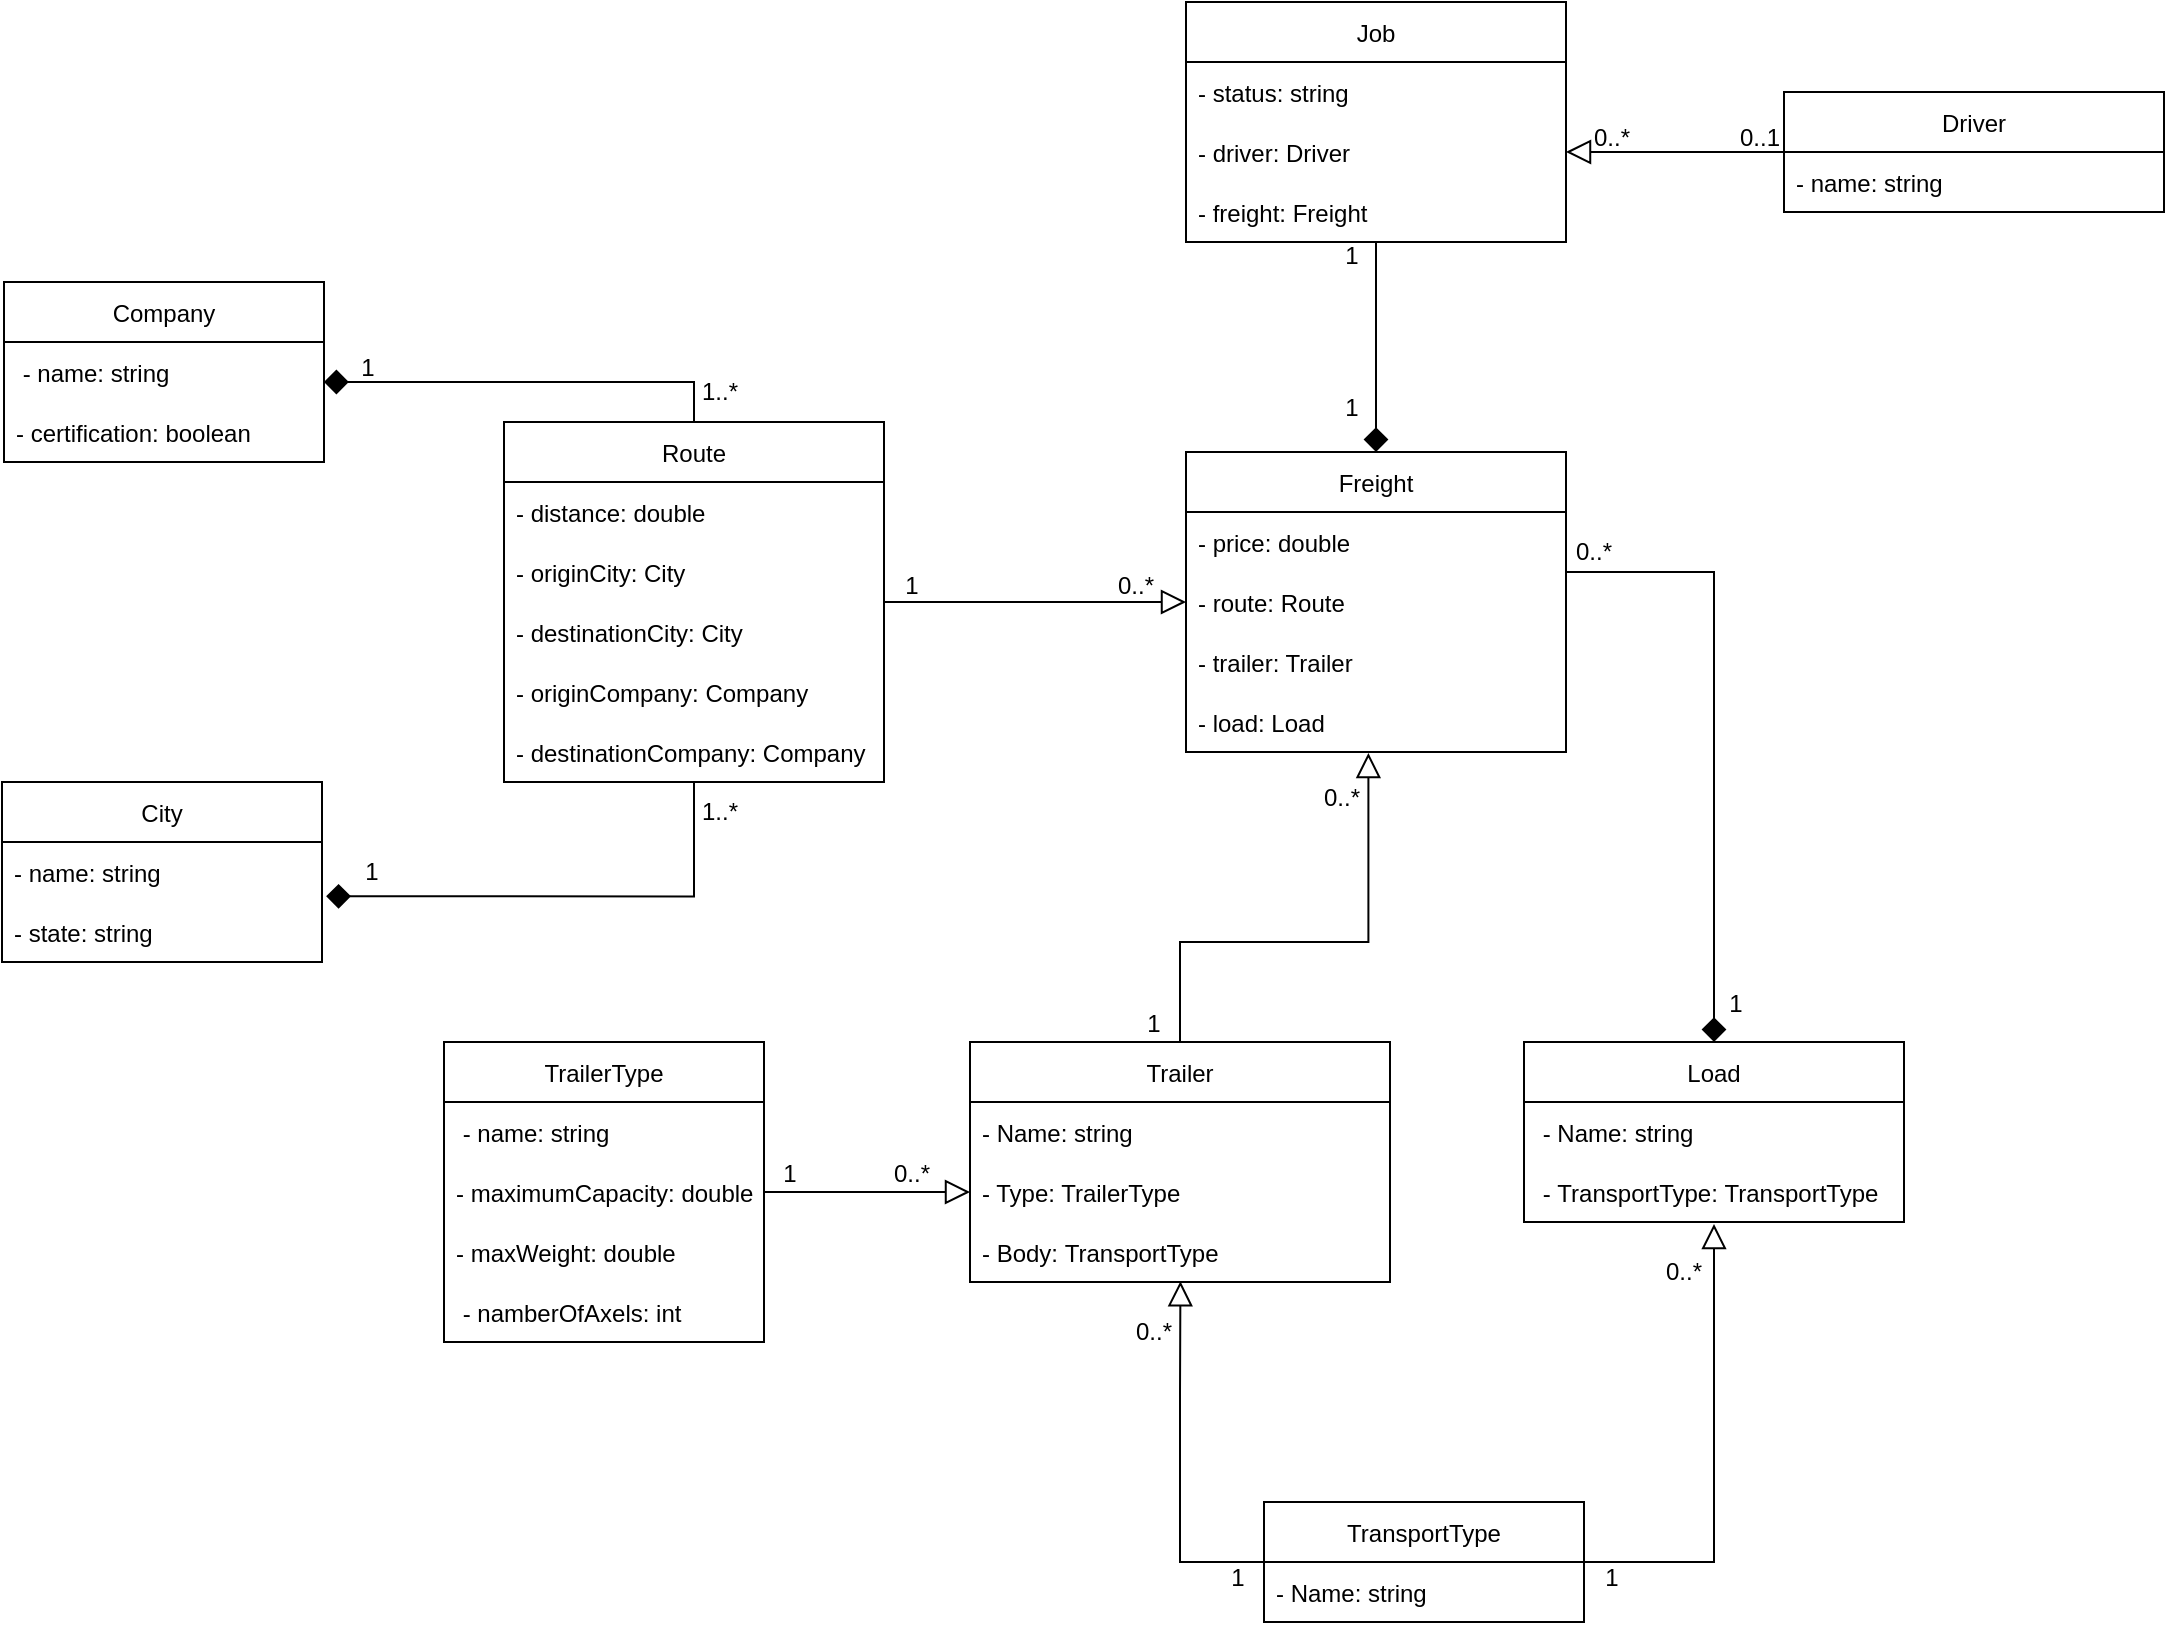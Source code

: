 <mxfile version="20.2.7" type="github">
  <diagram id="M3pcUj_e8ZGcJJ1h0OU3" name="Página-1">
    <mxGraphModel dx="1085" dy="1749" grid="1" gridSize="10" guides="1" tooltips="1" connect="1" arrows="1" fold="1" page="1" pageScale="1" pageWidth="827" pageHeight="1169" math="0" shadow="0">
      <root>
        <mxCell id="0" />
        <mxCell id="1" parent="0" />
        <mxCell id="HdKlytza_GGiQgGaJUvl-8" style="edgeStyle=orthogonalEdgeStyle;rounded=0;orthogonalLoop=1;jettySize=auto;html=1;entryX=0.48;entryY=1.016;entryDx=0;entryDy=0;entryPerimeter=0;endArrow=block;endFill=0;endSize=10;strokeWidth=1;" edge="1" parent="1" source="F2yfCua-x1HgIKLivBN5-2" target="HdKlytza_GGiQgGaJUvl-18">
          <mxGeometry relative="1" as="geometry">
            <Array as="points">
              <mxPoint x="698" y="130" />
              <mxPoint x="792" y="130" />
            </Array>
          </mxGeometry>
        </mxCell>
        <mxCell id="F2yfCua-x1HgIKLivBN5-2" value="Trailer" style="swimlane;fontStyle=0;childLayout=stackLayout;horizontal=1;startSize=30;horizontalStack=0;resizeParent=1;resizeParentMax=0;resizeLast=0;collapsible=1;marginBottom=0;" parent="1" vertex="1">
          <mxGeometry x="593" y="180" width="210" height="120" as="geometry" />
        </mxCell>
        <mxCell id="F2yfCua-x1HgIKLivBN5-3" value="- Name: string" style="text;strokeColor=none;fillColor=none;align=left;verticalAlign=middle;spacingLeft=4;spacingRight=4;overflow=hidden;points=[[0,0.5],[1,0.5]];portConstraint=eastwest;rotatable=0;" parent="F2yfCua-x1HgIKLivBN5-2" vertex="1">
          <mxGeometry y="30" width="210" height="30" as="geometry" />
        </mxCell>
        <mxCell id="F2yfCua-x1HgIKLivBN5-46" value="- Type: TrailerType" style="text;strokeColor=none;fillColor=none;align=left;verticalAlign=middle;spacingLeft=4;spacingRight=4;overflow=hidden;points=[[0,0.5],[1,0.5]];portConstraint=eastwest;rotatable=0;" parent="F2yfCua-x1HgIKLivBN5-2" vertex="1">
          <mxGeometry y="60" width="210" height="30" as="geometry" />
        </mxCell>
        <mxCell id="F2yfCua-x1HgIKLivBN5-12" value="- Body: TransportType" style="text;strokeColor=none;fillColor=none;align=left;verticalAlign=middle;spacingLeft=4;spacingRight=4;overflow=hidden;points=[[0,0.5],[1,0.5]];portConstraint=eastwest;rotatable=0;" parent="F2yfCua-x1HgIKLivBN5-2" vertex="1">
          <mxGeometry y="90" width="210" height="30" as="geometry" />
        </mxCell>
        <mxCell id="F2yfCua-x1HgIKLivBN5-6" value="Company" style="swimlane;fontStyle=0;childLayout=stackLayout;horizontal=1;startSize=30;horizontalStack=0;resizeParent=1;resizeParentMax=0;resizeLast=0;collapsible=1;marginBottom=0;" parent="1" vertex="1">
          <mxGeometry x="110" y="-200" width="160" height="90" as="geometry" />
        </mxCell>
        <mxCell id="F2yfCua-x1HgIKLivBN5-7" value=" - name: string" style="text;strokeColor=none;fillColor=none;align=left;verticalAlign=middle;spacingLeft=4;spacingRight=4;overflow=hidden;points=[[0,0.5],[1,0.5]];portConstraint=eastwest;rotatable=0;" parent="F2yfCua-x1HgIKLivBN5-6" vertex="1">
          <mxGeometry y="30" width="160" height="30" as="geometry" />
        </mxCell>
        <mxCell id="F2yfCua-x1HgIKLivBN5-8" value="- certification: boolean" style="text;strokeColor=none;fillColor=none;align=left;verticalAlign=middle;spacingLeft=4;spacingRight=4;overflow=hidden;points=[[0,0.5],[1,0.5]];portConstraint=eastwest;rotatable=0;" parent="F2yfCua-x1HgIKLivBN5-6" vertex="1">
          <mxGeometry y="60" width="160" height="30" as="geometry" />
        </mxCell>
        <mxCell id="F2yfCua-x1HgIKLivBN5-24" value="Load" style="swimlane;fontStyle=0;childLayout=stackLayout;horizontal=1;startSize=30;horizontalStack=0;resizeParent=1;resizeParentMax=0;resizeLast=0;collapsible=1;marginBottom=0;" parent="1" vertex="1">
          <mxGeometry x="870" y="180" width="190" height="90" as="geometry" />
        </mxCell>
        <mxCell id="F2yfCua-x1HgIKLivBN5-72" value=" - Name: string" style="text;strokeColor=none;fillColor=none;align=left;verticalAlign=middle;spacingLeft=4;spacingRight=4;overflow=hidden;points=[[0,0.5],[1,0.5]];portConstraint=eastwest;rotatable=0;" parent="F2yfCua-x1HgIKLivBN5-24" vertex="1">
          <mxGeometry y="30" width="190" height="30" as="geometry" />
        </mxCell>
        <mxCell id="F2yfCua-x1HgIKLivBN5-25" value=" - TransportType: TransportType" style="text;strokeColor=none;fillColor=none;align=left;verticalAlign=middle;spacingLeft=4;spacingRight=4;overflow=hidden;points=[[0,0.5],[1,0.5]];portConstraint=eastwest;rotatable=0;" parent="F2yfCua-x1HgIKLivBN5-24" vertex="1">
          <mxGeometry y="60" width="190" height="30" as="geometry" />
        </mxCell>
        <mxCell id="F2yfCua-x1HgIKLivBN5-28" value="TrailerType" style="swimlane;fontStyle=0;childLayout=stackLayout;horizontal=1;startSize=30;horizontalStack=0;resizeParent=1;resizeParentMax=0;resizeLast=0;collapsible=1;marginBottom=0;" parent="1" vertex="1">
          <mxGeometry x="330" y="180" width="160" height="150" as="geometry" />
        </mxCell>
        <mxCell id="F2yfCua-x1HgIKLivBN5-29" value=" - name: string" style="text;strokeColor=none;fillColor=none;align=left;verticalAlign=middle;spacingLeft=4;spacingRight=4;overflow=hidden;points=[[0,0.5],[1,0.5]];portConstraint=eastwest;rotatable=0;" parent="F2yfCua-x1HgIKLivBN5-28" vertex="1">
          <mxGeometry y="30" width="160" height="30" as="geometry" />
        </mxCell>
        <mxCell id="F2yfCua-x1HgIKLivBN5-30" value="- maximumCapacity: double" style="text;strokeColor=none;fillColor=none;align=left;verticalAlign=middle;spacingLeft=4;spacingRight=4;overflow=hidden;points=[[0,0.5],[1,0.5]];portConstraint=eastwest;rotatable=0;" parent="F2yfCua-x1HgIKLivBN5-28" vertex="1">
          <mxGeometry y="60" width="160" height="30" as="geometry" />
        </mxCell>
        <mxCell id="F2yfCua-x1HgIKLivBN5-32" value="- maxWeight: double" style="text;strokeColor=none;fillColor=none;align=left;verticalAlign=middle;spacingLeft=4;spacingRight=4;overflow=hidden;points=[[0,0.5],[1,0.5]];portConstraint=eastwest;rotatable=0;" parent="F2yfCua-x1HgIKLivBN5-28" vertex="1">
          <mxGeometry y="90" width="160" height="30" as="geometry" />
        </mxCell>
        <mxCell id="F2yfCua-x1HgIKLivBN5-31" value=" - namberOfAxels: int" style="text;strokeColor=none;fillColor=none;align=left;verticalAlign=middle;spacingLeft=4;spacingRight=4;overflow=hidden;points=[[0,0.5],[1,0.5]];portConstraint=eastwest;rotatable=0;" parent="F2yfCua-x1HgIKLivBN5-28" vertex="1">
          <mxGeometry y="120" width="160" height="30" as="geometry" />
        </mxCell>
        <mxCell id="F2yfCua-x1HgIKLivBN5-34" value="City" style="swimlane;fontStyle=0;childLayout=stackLayout;horizontal=1;startSize=30;horizontalStack=0;resizeParent=1;resizeParentMax=0;resizeLast=0;collapsible=1;marginBottom=0;" parent="1" vertex="1">
          <mxGeometry x="109" y="50" width="160" height="90" as="geometry" />
        </mxCell>
        <mxCell id="F2yfCua-x1HgIKLivBN5-35" value="- name: string" style="text;strokeColor=none;fillColor=none;align=left;verticalAlign=middle;spacingLeft=4;spacingRight=4;overflow=hidden;points=[[0,0.5],[1,0.5]];portConstraint=eastwest;rotatable=0;" parent="F2yfCua-x1HgIKLivBN5-34" vertex="1">
          <mxGeometry y="30" width="160" height="30" as="geometry" />
        </mxCell>
        <mxCell id="F2yfCua-x1HgIKLivBN5-38" value="- state: string" style="text;strokeColor=none;fillColor=none;align=left;verticalAlign=middle;spacingLeft=4;spacingRight=4;overflow=hidden;points=[[0,0.5],[1,0.5]];portConstraint=eastwest;rotatable=0;" parent="F2yfCua-x1HgIKLivBN5-34" vertex="1">
          <mxGeometry y="60" width="160" height="30" as="geometry" />
        </mxCell>
        <mxCell id="HdKlytza_GGiQgGaJUvl-7" style="edgeStyle=orthogonalEdgeStyle;rounded=0;orthogonalLoop=1;jettySize=auto;html=1;endArrow=diamond;endFill=1;endSize=10;strokeWidth=1;" edge="1" parent="1" source="F2yfCua-x1HgIKLivBN5-39" target="F2yfCua-x1HgIKLivBN5-24">
          <mxGeometry relative="1" as="geometry">
            <Array as="points">
              <mxPoint x="965" y="-55" />
            </Array>
          </mxGeometry>
        </mxCell>
        <mxCell id="F2yfCua-x1HgIKLivBN5-39" value="Freight" style="swimlane;fontStyle=0;childLayout=stackLayout;horizontal=1;startSize=30;horizontalStack=0;resizeParent=1;resizeParentMax=0;resizeLast=0;collapsible=1;marginBottom=0;" parent="1" vertex="1">
          <mxGeometry x="701" y="-115" width="190" height="150" as="geometry" />
        </mxCell>
        <mxCell id="HdKlytza_GGiQgGaJUvl-16" value="- price: double" style="text;strokeColor=none;fillColor=none;align=left;verticalAlign=middle;spacingLeft=4;spacingRight=4;overflow=hidden;points=[[0,0.5],[1,0.5]];portConstraint=eastwest;rotatable=0;" vertex="1" parent="F2yfCua-x1HgIKLivBN5-39">
          <mxGeometry y="30" width="190" height="30" as="geometry" />
        </mxCell>
        <mxCell id="F2yfCua-x1HgIKLivBN5-60" value="- route: Route" style="text;strokeColor=none;fillColor=none;align=left;verticalAlign=middle;spacingLeft=4;spacingRight=4;overflow=hidden;points=[[0,0.5],[1,0.5]];portConstraint=eastwest;rotatable=0;" parent="F2yfCua-x1HgIKLivBN5-39" vertex="1">
          <mxGeometry y="60" width="190" height="30" as="geometry" />
        </mxCell>
        <mxCell id="HdKlytza_GGiQgGaJUvl-17" value="- trailer: Trailer" style="text;strokeColor=none;fillColor=none;align=left;verticalAlign=middle;spacingLeft=4;spacingRight=4;overflow=hidden;points=[[0,0.5],[1,0.5]];portConstraint=eastwest;rotatable=0;" vertex="1" parent="F2yfCua-x1HgIKLivBN5-39">
          <mxGeometry y="90" width="190" height="30" as="geometry" />
        </mxCell>
        <mxCell id="HdKlytza_GGiQgGaJUvl-18" value="- load: Load" style="text;strokeColor=none;fillColor=none;align=left;verticalAlign=middle;spacingLeft=4;spacingRight=4;overflow=hidden;points=[[0,0.5],[1,0.5]];portConstraint=eastwest;rotatable=0;" vertex="1" parent="F2yfCua-x1HgIKLivBN5-39">
          <mxGeometry y="120" width="190" height="30" as="geometry" />
        </mxCell>
        <mxCell id="HdKlytza_GGiQgGaJUvl-1" style="edgeStyle=orthogonalEdgeStyle;rounded=0;orthogonalLoop=1;jettySize=auto;html=1;endArrow=block;endFill=0;endSize=10;" edge="1" parent="1" source="F2yfCua-x1HgIKLivBN5-43">
          <mxGeometry relative="1" as="geometry">
            <mxPoint x="965" y="271" as="targetPoint" />
            <Array as="points">
              <mxPoint x="965" y="440" />
            </Array>
          </mxGeometry>
        </mxCell>
        <mxCell id="HdKlytza_GGiQgGaJUvl-2" style="edgeStyle=orthogonalEdgeStyle;rounded=0;orthogonalLoop=1;jettySize=auto;html=1;entryX=0.501;entryY=0.987;entryDx=0;entryDy=0;entryPerimeter=0;endSize=10;endArrow=block;endFill=0;" edge="1" parent="1" source="F2yfCua-x1HgIKLivBN5-43" target="F2yfCua-x1HgIKLivBN5-12">
          <mxGeometry relative="1" as="geometry">
            <mxPoint x="660" y="320" as="targetPoint" />
            <Array as="points">
              <mxPoint x="698" y="440" />
              <mxPoint x="698" y="355" />
              <mxPoint x="698" y="355" />
            </Array>
          </mxGeometry>
        </mxCell>
        <mxCell id="F2yfCua-x1HgIKLivBN5-43" value="TransportType" style="swimlane;fontStyle=0;childLayout=stackLayout;horizontal=1;startSize=30;horizontalStack=0;resizeParent=1;resizeParentMax=0;resizeLast=0;collapsible=1;marginBottom=0;" parent="1" vertex="1">
          <mxGeometry x="740" y="410" width="160" height="60" as="geometry" />
        </mxCell>
        <mxCell id="F2yfCua-x1HgIKLivBN5-44" value="- Name: string " style="text;strokeColor=none;fillColor=none;align=left;verticalAlign=middle;spacingLeft=4;spacingRight=4;overflow=hidden;points=[[0,0.5],[1,0.5]];portConstraint=eastwest;rotatable=0;" parent="F2yfCua-x1HgIKLivBN5-43" vertex="1">
          <mxGeometry y="30" width="160" height="30" as="geometry" />
        </mxCell>
        <mxCell id="34ZQ3-iZbTYPBnqLd6DY-1" style="edgeStyle=orthogonalEdgeStyle;rounded=0;orthogonalLoop=1;jettySize=auto;html=1;endArrow=diamond;endFill=1;endSize=10;entryX=1.013;entryY=0.905;entryDx=0;entryDy=0;entryPerimeter=0;" parent="1" source="F2yfCua-x1HgIKLivBN5-77" target="F2yfCua-x1HgIKLivBN5-35" edge="1">
          <mxGeometry relative="1" as="geometry">
            <mxPoint x="270" y="40" as="targetPoint" />
            <Array as="points">
              <mxPoint x="455" y="107" />
            </Array>
          </mxGeometry>
        </mxCell>
        <mxCell id="CucOphMQl8QsdvXRG6Uy-1" style="edgeStyle=orthogonalEdgeStyle;rounded=0;orthogonalLoop=1;jettySize=auto;html=1;endArrow=diamond;endFill=1;endSize=10;" parent="1" source="F2yfCua-x1HgIKLivBN5-77" edge="1">
          <mxGeometry relative="1" as="geometry">
            <Array as="points">
              <mxPoint x="455" y="-150" />
              <mxPoint x="270" y="-150" />
            </Array>
            <mxPoint x="270" y="-150" as="targetPoint" />
          </mxGeometry>
        </mxCell>
        <mxCell id="HdKlytza_GGiQgGaJUvl-36" style="edgeStyle=orthogonalEdgeStyle;rounded=0;orthogonalLoop=1;jettySize=auto;html=1;entryX=0;entryY=0.5;entryDx=0;entryDy=0;endArrow=block;endFill=0;endSize=10;strokeWidth=1;" edge="1" parent="1" source="F2yfCua-x1HgIKLivBN5-77" target="F2yfCua-x1HgIKLivBN5-60">
          <mxGeometry relative="1" as="geometry" />
        </mxCell>
        <mxCell id="F2yfCua-x1HgIKLivBN5-77" value="Route" style="swimlane;fontStyle=0;childLayout=stackLayout;horizontal=1;startSize=30;horizontalStack=0;resizeParent=1;resizeParentMax=0;resizeLast=0;collapsible=1;marginBottom=0;" parent="1" vertex="1">
          <mxGeometry x="360" y="-130" width="190" height="180" as="geometry" />
        </mxCell>
        <mxCell id="CucOphMQl8QsdvXRG6Uy-3" value="- distance: double" style="text;strokeColor=none;fillColor=none;align=left;verticalAlign=middle;spacingLeft=4;spacingRight=4;overflow=hidden;points=[[0,0.5],[1,0.5]];portConstraint=eastwest;rotatable=0;" parent="F2yfCua-x1HgIKLivBN5-77" vertex="1">
          <mxGeometry y="30" width="190" height="30" as="geometry" />
        </mxCell>
        <mxCell id="F2yfCua-x1HgIKLivBN5-79" value="- originCity: City" style="text;strokeColor=none;fillColor=none;align=left;verticalAlign=middle;spacingLeft=4;spacingRight=4;overflow=hidden;points=[[0,0.5],[1,0.5]];portConstraint=eastwest;rotatable=0;" parent="F2yfCua-x1HgIKLivBN5-77" vertex="1">
          <mxGeometry y="60" width="190" height="30" as="geometry" />
        </mxCell>
        <mxCell id="F2yfCua-x1HgIKLivBN5-80" value="- destinationCity: City" style="text;strokeColor=none;fillColor=none;align=left;verticalAlign=middle;spacingLeft=4;spacingRight=4;overflow=hidden;points=[[0,0.5],[1,0.5]];portConstraint=eastwest;rotatable=0;" parent="F2yfCua-x1HgIKLivBN5-77" vertex="1">
          <mxGeometry y="90" width="190" height="30" as="geometry" />
        </mxCell>
        <mxCell id="F2yfCua-x1HgIKLivBN5-83" value="- originCompany: Company" style="text;strokeColor=none;fillColor=none;align=left;verticalAlign=middle;spacingLeft=4;spacingRight=4;overflow=hidden;points=[[0,0.5],[1,0.5]];portConstraint=eastwest;rotatable=0;" parent="F2yfCua-x1HgIKLivBN5-77" vertex="1">
          <mxGeometry y="120" width="190" height="30" as="geometry" />
        </mxCell>
        <mxCell id="F2yfCua-x1HgIKLivBN5-84" value="- destinationCompany: Company" style="text;strokeColor=none;fillColor=none;align=left;verticalAlign=middle;spacingLeft=4;spacingRight=4;overflow=hidden;points=[[0,0.5],[1,0.5]];portConstraint=eastwest;rotatable=0;" parent="F2yfCua-x1HgIKLivBN5-77" vertex="1">
          <mxGeometry y="150" width="190" height="30" as="geometry" />
        </mxCell>
        <mxCell id="HdKlytza_GGiQgGaJUvl-3" style="edgeStyle=orthogonalEdgeStyle;rounded=0;orthogonalLoop=1;jettySize=auto;html=1;endArrow=block;endFill=0;endSize=10;" edge="1" parent="1" source="F2yfCua-x1HgIKLivBN5-30" target="F2yfCua-x1HgIKLivBN5-46">
          <mxGeometry relative="1" as="geometry" />
        </mxCell>
        <mxCell id="HdKlytza_GGiQgGaJUvl-21" style="edgeStyle=orthogonalEdgeStyle;rounded=0;orthogonalLoop=1;jettySize=auto;html=1;entryX=0.5;entryY=0;entryDx=0;entryDy=0;endArrow=diamond;endFill=1;endSize=10;strokeWidth=1;" edge="1" parent="1" source="HdKlytza_GGiQgGaJUvl-9" target="F2yfCua-x1HgIKLivBN5-39">
          <mxGeometry relative="1" as="geometry" />
        </mxCell>
        <mxCell id="HdKlytza_GGiQgGaJUvl-9" value="Job" style="swimlane;fontStyle=0;childLayout=stackLayout;horizontal=1;startSize=30;horizontalStack=0;resizeParent=1;resizeParentMax=0;resizeLast=0;collapsible=1;marginBottom=0;" vertex="1" parent="1">
          <mxGeometry x="701" y="-340" width="190" height="120" as="geometry" />
        </mxCell>
        <mxCell id="HdKlytza_GGiQgGaJUvl-10" value="- status: string" style="text;strokeColor=none;fillColor=none;align=left;verticalAlign=middle;spacingLeft=4;spacingRight=4;overflow=hidden;points=[[0,0.5],[1,0.5]];portConstraint=eastwest;rotatable=0;" vertex="1" parent="HdKlytza_GGiQgGaJUvl-9">
          <mxGeometry y="30" width="190" height="30" as="geometry" />
        </mxCell>
        <mxCell id="HdKlytza_GGiQgGaJUvl-15" value="- driver: Driver" style="text;strokeColor=none;fillColor=none;align=left;verticalAlign=middle;spacingLeft=4;spacingRight=4;overflow=hidden;points=[[0,0.5],[1,0.5]];portConstraint=eastwest;rotatable=0;" vertex="1" parent="HdKlytza_GGiQgGaJUvl-9">
          <mxGeometry y="60" width="190" height="30" as="geometry" />
        </mxCell>
        <mxCell id="HdKlytza_GGiQgGaJUvl-11" value="- freight: Freight" style="text;strokeColor=none;fillColor=none;align=left;verticalAlign=middle;spacingLeft=4;spacingRight=4;overflow=hidden;points=[[0,0.5],[1,0.5]];portConstraint=eastwest;rotatable=0;" vertex="1" parent="HdKlytza_GGiQgGaJUvl-9">
          <mxGeometry y="90" width="190" height="30" as="geometry" />
        </mxCell>
        <mxCell id="HdKlytza_GGiQgGaJUvl-19" style="edgeStyle=orthogonalEdgeStyle;rounded=0;orthogonalLoop=1;jettySize=auto;html=1;entryX=1;entryY=0.5;entryDx=0;entryDy=0;endArrow=block;endFill=0;endSize=10;strokeWidth=1;" edge="1" parent="1" source="HdKlytza_GGiQgGaJUvl-12" target="HdKlytza_GGiQgGaJUvl-15">
          <mxGeometry relative="1" as="geometry" />
        </mxCell>
        <mxCell id="HdKlytza_GGiQgGaJUvl-12" value="Driver" style="swimlane;fontStyle=0;childLayout=stackLayout;horizontal=1;startSize=30;horizontalStack=0;resizeParent=1;resizeParentMax=0;resizeLast=0;collapsible=1;marginBottom=0;" vertex="1" parent="1">
          <mxGeometry x="1000" y="-295" width="190" height="60" as="geometry" />
        </mxCell>
        <mxCell id="HdKlytza_GGiQgGaJUvl-13" value="- name: string" style="text;strokeColor=none;fillColor=none;align=left;verticalAlign=middle;spacingLeft=4;spacingRight=4;overflow=hidden;points=[[0,0.5],[1,0.5]];portConstraint=eastwest;rotatable=0;" vertex="1" parent="HdKlytza_GGiQgGaJUvl-12">
          <mxGeometry y="30" width="190" height="30" as="geometry" />
        </mxCell>
        <mxCell id="HdKlytza_GGiQgGaJUvl-24" value="1..*" style="text;html=1;strokeColor=none;fillColor=none;align=center;verticalAlign=middle;whiteSpace=wrap;rounded=0;" vertex="1" parent="1">
          <mxGeometry x="458" y="60" width="20" height="10" as="geometry" />
        </mxCell>
        <mxCell id="HdKlytza_GGiQgGaJUvl-25" value="1..*" style="text;html=1;strokeColor=none;fillColor=none;align=center;verticalAlign=middle;whiteSpace=wrap;rounded=0;" vertex="1" parent="1">
          <mxGeometry x="458" y="-150" width="20" height="10" as="geometry" />
        </mxCell>
        <mxCell id="HdKlytza_GGiQgGaJUvl-26" value="1" style="text;html=1;strokeColor=none;fillColor=none;align=center;verticalAlign=middle;whiteSpace=wrap;rounded=0;" vertex="1" parent="1">
          <mxGeometry x="282" y="-162" width="20" height="10" as="geometry" />
        </mxCell>
        <mxCell id="HdKlytza_GGiQgGaJUvl-27" value="1" style="text;html=1;strokeColor=none;fillColor=none;align=center;verticalAlign=middle;whiteSpace=wrap;rounded=0;" vertex="1" parent="1">
          <mxGeometry x="284" y="90" width="20" height="10" as="geometry" />
        </mxCell>
        <mxCell id="HdKlytza_GGiQgGaJUvl-30" value="1" style="text;html=1;strokeColor=none;fillColor=none;align=center;verticalAlign=middle;whiteSpace=wrap;rounded=0;" vertex="1" parent="1">
          <mxGeometry x="554" y="-53" width="20" height="10" as="geometry" />
        </mxCell>
        <mxCell id="HdKlytza_GGiQgGaJUvl-31" value="0..*" style="text;html=1;strokeColor=none;fillColor=none;align=center;verticalAlign=middle;whiteSpace=wrap;rounded=0;" vertex="1" parent="1">
          <mxGeometry x="666" y="-53" width="20" height="10" as="geometry" />
        </mxCell>
        <mxCell id="HdKlytza_GGiQgGaJUvl-32" value="1" style="text;html=1;strokeColor=none;fillColor=none;align=center;verticalAlign=middle;whiteSpace=wrap;rounded=0;" vertex="1" parent="1">
          <mxGeometry x="774" y="-142" width="20" height="10" as="geometry" />
        </mxCell>
        <mxCell id="HdKlytza_GGiQgGaJUvl-33" value="0..*" style="text;html=1;strokeColor=none;fillColor=none;align=center;verticalAlign=middle;whiteSpace=wrap;rounded=0;" vertex="1" parent="1">
          <mxGeometry x="904" y="-277" width="20" height="10" as="geometry" />
        </mxCell>
        <mxCell id="HdKlytza_GGiQgGaJUvl-34" value="0..1" style="text;html=1;strokeColor=none;fillColor=none;align=center;verticalAlign=middle;whiteSpace=wrap;rounded=0;" vertex="1" parent="1">
          <mxGeometry x="978" y="-277" width="20" height="10" as="geometry" />
        </mxCell>
        <mxCell id="HdKlytza_GGiQgGaJUvl-35" value="1" style="text;html=1;strokeColor=none;fillColor=none;align=center;verticalAlign=middle;whiteSpace=wrap;rounded=0;" vertex="1" parent="1">
          <mxGeometry x="774" y="-218" width="20" height="10" as="geometry" />
        </mxCell>
        <mxCell id="HdKlytza_GGiQgGaJUvl-37" value="1" style="text;html=1;strokeColor=none;fillColor=none;align=center;verticalAlign=middle;whiteSpace=wrap;rounded=0;" vertex="1" parent="1">
          <mxGeometry x="675" y="166" width="20" height="10" as="geometry" />
        </mxCell>
        <mxCell id="HdKlytza_GGiQgGaJUvl-38" value="0..*" style="text;html=1;strokeColor=none;fillColor=none;align=center;verticalAlign=middle;whiteSpace=wrap;rounded=0;" vertex="1" parent="1">
          <mxGeometry x="769" y="53" width="20" height="10" as="geometry" />
        </mxCell>
        <mxCell id="HdKlytza_GGiQgGaJUvl-39" value="1" style="text;html=1;strokeColor=none;fillColor=none;align=center;verticalAlign=middle;whiteSpace=wrap;rounded=0;" vertex="1" parent="1">
          <mxGeometry x="493" y="241" width="20" height="10" as="geometry" />
        </mxCell>
        <mxCell id="HdKlytza_GGiQgGaJUvl-40" value="0..*" style="text;html=1;strokeColor=none;fillColor=none;align=center;verticalAlign=middle;whiteSpace=wrap;rounded=0;" vertex="1" parent="1">
          <mxGeometry x="554" y="241" width="20" height="10" as="geometry" />
        </mxCell>
        <mxCell id="HdKlytza_GGiQgGaJUvl-41" value="1" style="text;html=1;strokeColor=none;fillColor=none;align=center;verticalAlign=middle;whiteSpace=wrap;rounded=0;" vertex="1" parent="1">
          <mxGeometry x="717" y="443" width="20" height="10" as="geometry" />
        </mxCell>
        <mxCell id="HdKlytza_GGiQgGaJUvl-42" value="0..*" style="text;html=1;strokeColor=none;fillColor=none;align=center;verticalAlign=middle;whiteSpace=wrap;rounded=0;" vertex="1" parent="1">
          <mxGeometry x="675" y="320" width="20" height="10" as="geometry" />
        </mxCell>
        <mxCell id="HdKlytza_GGiQgGaJUvl-43" value="1" style="text;html=1;strokeColor=none;fillColor=none;align=center;verticalAlign=middle;whiteSpace=wrap;rounded=0;" vertex="1" parent="1">
          <mxGeometry x="904" y="443" width="20" height="10" as="geometry" />
        </mxCell>
        <mxCell id="HdKlytza_GGiQgGaJUvl-44" value="0..*" style="text;html=1;strokeColor=none;fillColor=none;align=center;verticalAlign=middle;whiteSpace=wrap;rounded=0;" vertex="1" parent="1">
          <mxGeometry x="940" y="290" width="20" height="10" as="geometry" />
        </mxCell>
        <mxCell id="HdKlytza_GGiQgGaJUvl-45" value="1" style="text;html=1;strokeColor=none;fillColor=none;align=center;verticalAlign=middle;whiteSpace=wrap;rounded=0;" vertex="1" parent="1">
          <mxGeometry x="966" y="156" width="20" height="10" as="geometry" />
        </mxCell>
        <mxCell id="HdKlytza_GGiQgGaJUvl-46" value="0..*" style="text;html=1;strokeColor=none;fillColor=none;align=center;verticalAlign=middle;whiteSpace=wrap;rounded=0;" vertex="1" parent="1">
          <mxGeometry x="895" y="-70" width="20" height="10" as="geometry" />
        </mxCell>
      </root>
    </mxGraphModel>
  </diagram>
</mxfile>

